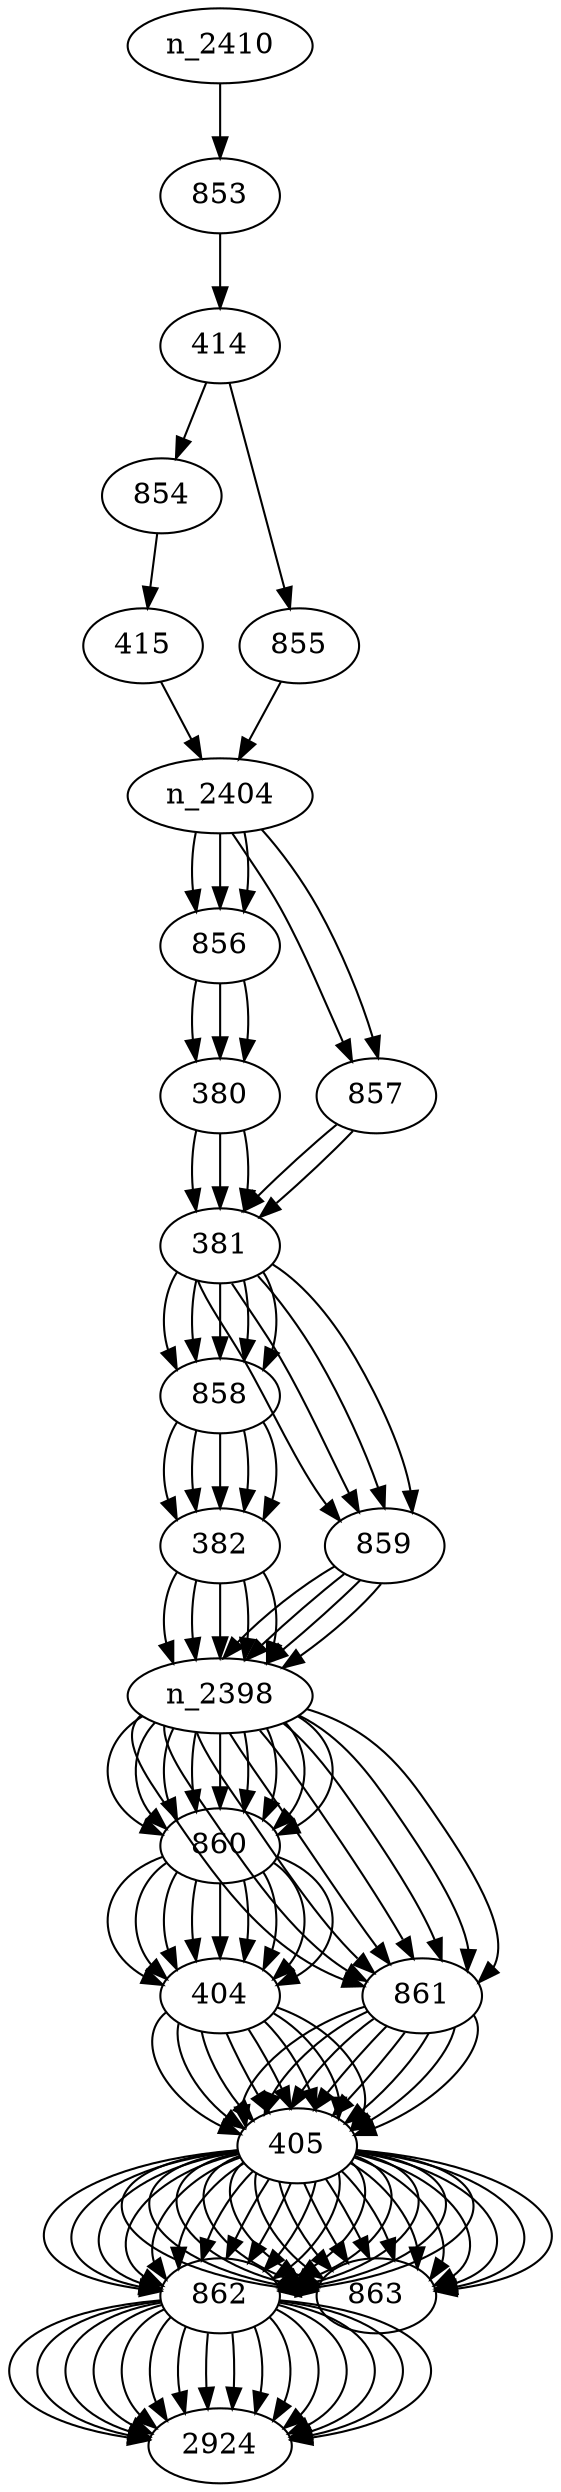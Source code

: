 digraph main{
n_2404 -> 856;
856 -> 380;
380 -> 381;
381 -> 858;
858 -> 382;
382 -> n_2398;
n_2398 -> 860;
860 -> 404;
404 -> 405;
405 -> 862;
862 -> 2924;
405 -> 863;
n_2398 -> 861;
861 -> 405;
405 -> 862;
862 -> 2924;
405 -> 863;
381 -> 859;
859 -> n_2398;
n_2398 -> 860;
860 -> 404;
404 -> 405;
405 -> 862;
862 -> 2924;
405 -> 863;
n_2398 -> 861;
861 -> 405;
405 -> 862;
862 -> 2924;
405 -> 863;
n_2404 -> 857;
857 -> 381;
381 -> 858;
858 -> 382;
382 -> n_2398;
n_2398 -> 860;
860 -> 404;
404 -> 405;
405 -> 862;
862 -> 2924;
405 -> 863;
n_2398 -> 861;
861 -> 405;
405 -> 862;
862 -> 2924;
405 -> 863;
381 -> 859;
859 -> n_2398;
n_2398 -> 860;
860 -> 404;
404 -> 405;
405 -> 862;
862 -> 2924;
405 -> 863;
n_2398 -> 861;
861 -> 405;
405 -> 862;
862 -> 2924;
405 -> 863;
n_2410 -> 853;
853 -> 414;
414 -> 854;
854 -> 415;
415 -> n_2404;
n_2404 -> 856;
856 -> 380;
380 -> 381;
381 -> 858;
858 -> 382;
382 -> n_2398;
n_2398 -> 860;
860 -> 404;
404 -> 405;
405 -> 862;
862 -> 2924;
405 -> 863;
n_2398 -> 861;
861 -> 405;
405 -> 862;
862 -> 2924;
405 -> 863;
381 -> 859;
859 -> n_2398;
n_2398 -> 860;
860 -> 404;
404 -> 405;
405 -> 862;
862 -> 2924;
405 -> 863;
n_2398 -> 861;
861 -> 405;
405 -> 862;
862 -> 2924;
405 -> 863;
n_2404 -> 857;
857 -> 381;
381 -> 858;
858 -> 382;
382 -> n_2398;
n_2398 -> 860;
860 -> 404;
404 -> 405;
405 -> 862;
862 -> 2924;
405 -> 863;
n_2398 -> 861;
861 -> 405;
405 -> 862;
862 -> 2924;
405 -> 863;
381 -> 859;
859 -> n_2398;
n_2398 -> 860;
860 -> 404;
404 -> 405;
405 -> 862;
862 -> 2924;
405 -> 863;
n_2398 -> 861;
861 -> 405;
405 -> 862;
862 -> 2924;
405 -> 863;
414 -> 855;
855 -> n_2404;
n_2404 -> 856;
856 -> 380;
380 -> 381;
381 -> 858;
858 -> 382;
382 -> n_2398;
n_2398 -> 860;
860 -> 404;
}
